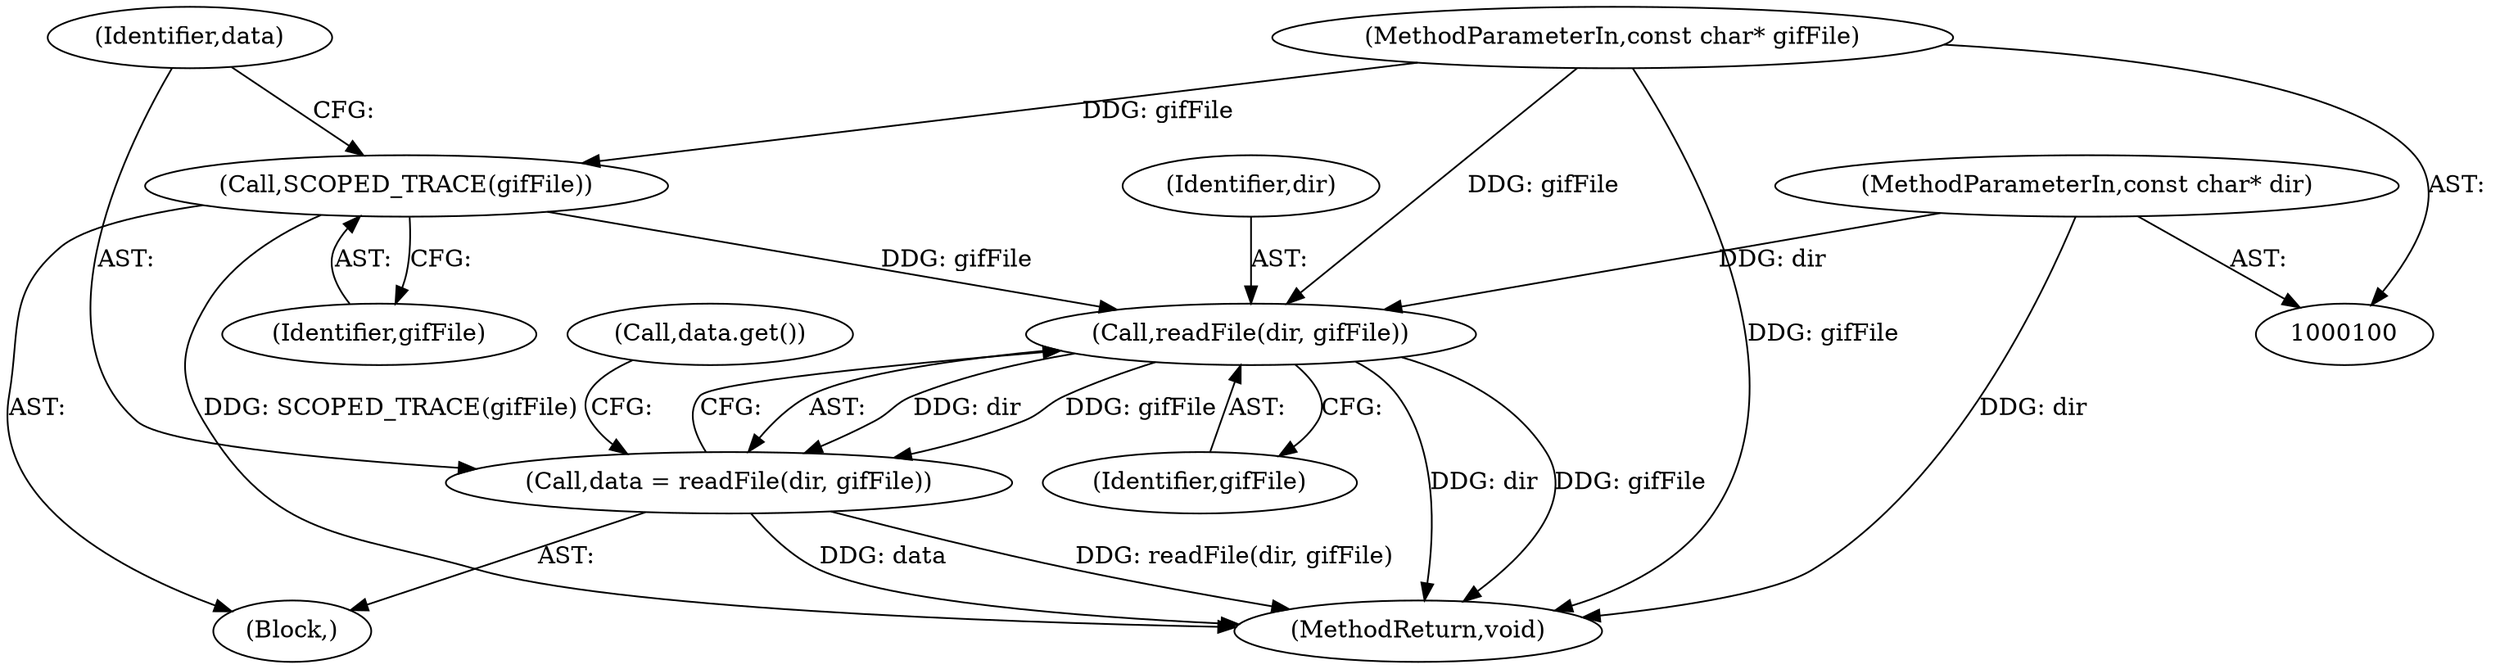 digraph "0_Chrome_4f9c9adef4036aff60b734b4a0045c43c320fe1d_0@API" {
"1000109" [label="(Call,readFile(dir, gifFile))"];
"1000101" [label="(MethodParameterIn,const char* dir)"];
"1000104" [label="(Call,SCOPED_TRACE(gifFile))"];
"1000102" [label="(MethodParameterIn,const char* gifFile)"];
"1000107" [label="(Call,data = readFile(dir, gifFile))"];
"1000107" [label="(Call,data = readFile(dir, gifFile))"];
"1000108" [label="(Identifier,data)"];
"1000110" [label="(Identifier,dir)"];
"1000109" [label="(Call,readFile(dir, gifFile))"];
"1000111" [label="(Identifier,gifFile)"];
"1000103" [label="(Block,)"];
"1000102" [label="(MethodParameterIn,const char* gifFile)"];
"1000113" [label="(Call,data.get())"];
"1000104" [label="(Call,SCOPED_TRACE(gifFile))"];
"1000101" [label="(MethodParameterIn,const char* dir)"];
"1000191" [label="(MethodReturn,void)"];
"1000105" [label="(Identifier,gifFile)"];
"1000109" -> "1000107"  [label="AST: "];
"1000109" -> "1000111"  [label="CFG: "];
"1000110" -> "1000109"  [label="AST: "];
"1000111" -> "1000109"  [label="AST: "];
"1000107" -> "1000109"  [label="CFG: "];
"1000109" -> "1000191"  [label="DDG: dir"];
"1000109" -> "1000191"  [label="DDG: gifFile"];
"1000109" -> "1000107"  [label="DDG: dir"];
"1000109" -> "1000107"  [label="DDG: gifFile"];
"1000101" -> "1000109"  [label="DDG: dir"];
"1000104" -> "1000109"  [label="DDG: gifFile"];
"1000102" -> "1000109"  [label="DDG: gifFile"];
"1000101" -> "1000100"  [label="AST: "];
"1000101" -> "1000191"  [label="DDG: dir"];
"1000104" -> "1000103"  [label="AST: "];
"1000104" -> "1000105"  [label="CFG: "];
"1000105" -> "1000104"  [label="AST: "];
"1000108" -> "1000104"  [label="CFG: "];
"1000104" -> "1000191"  [label="DDG: SCOPED_TRACE(gifFile)"];
"1000102" -> "1000104"  [label="DDG: gifFile"];
"1000102" -> "1000100"  [label="AST: "];
"1000102" -> "1000191"  [label="DDG: gifFile"];
"1000107" -> "1000103"  [label="AST: "];
"1000108" -> "1000107"  [label="AST: "];
"1000113" -> "1000107"  [label="CFG: "];
"1000107" -> "1000191"  [label="DDG: data"];
"1000107" -> "1000191"  [label="DDG: readFile(dir, gifFile)"];
}
